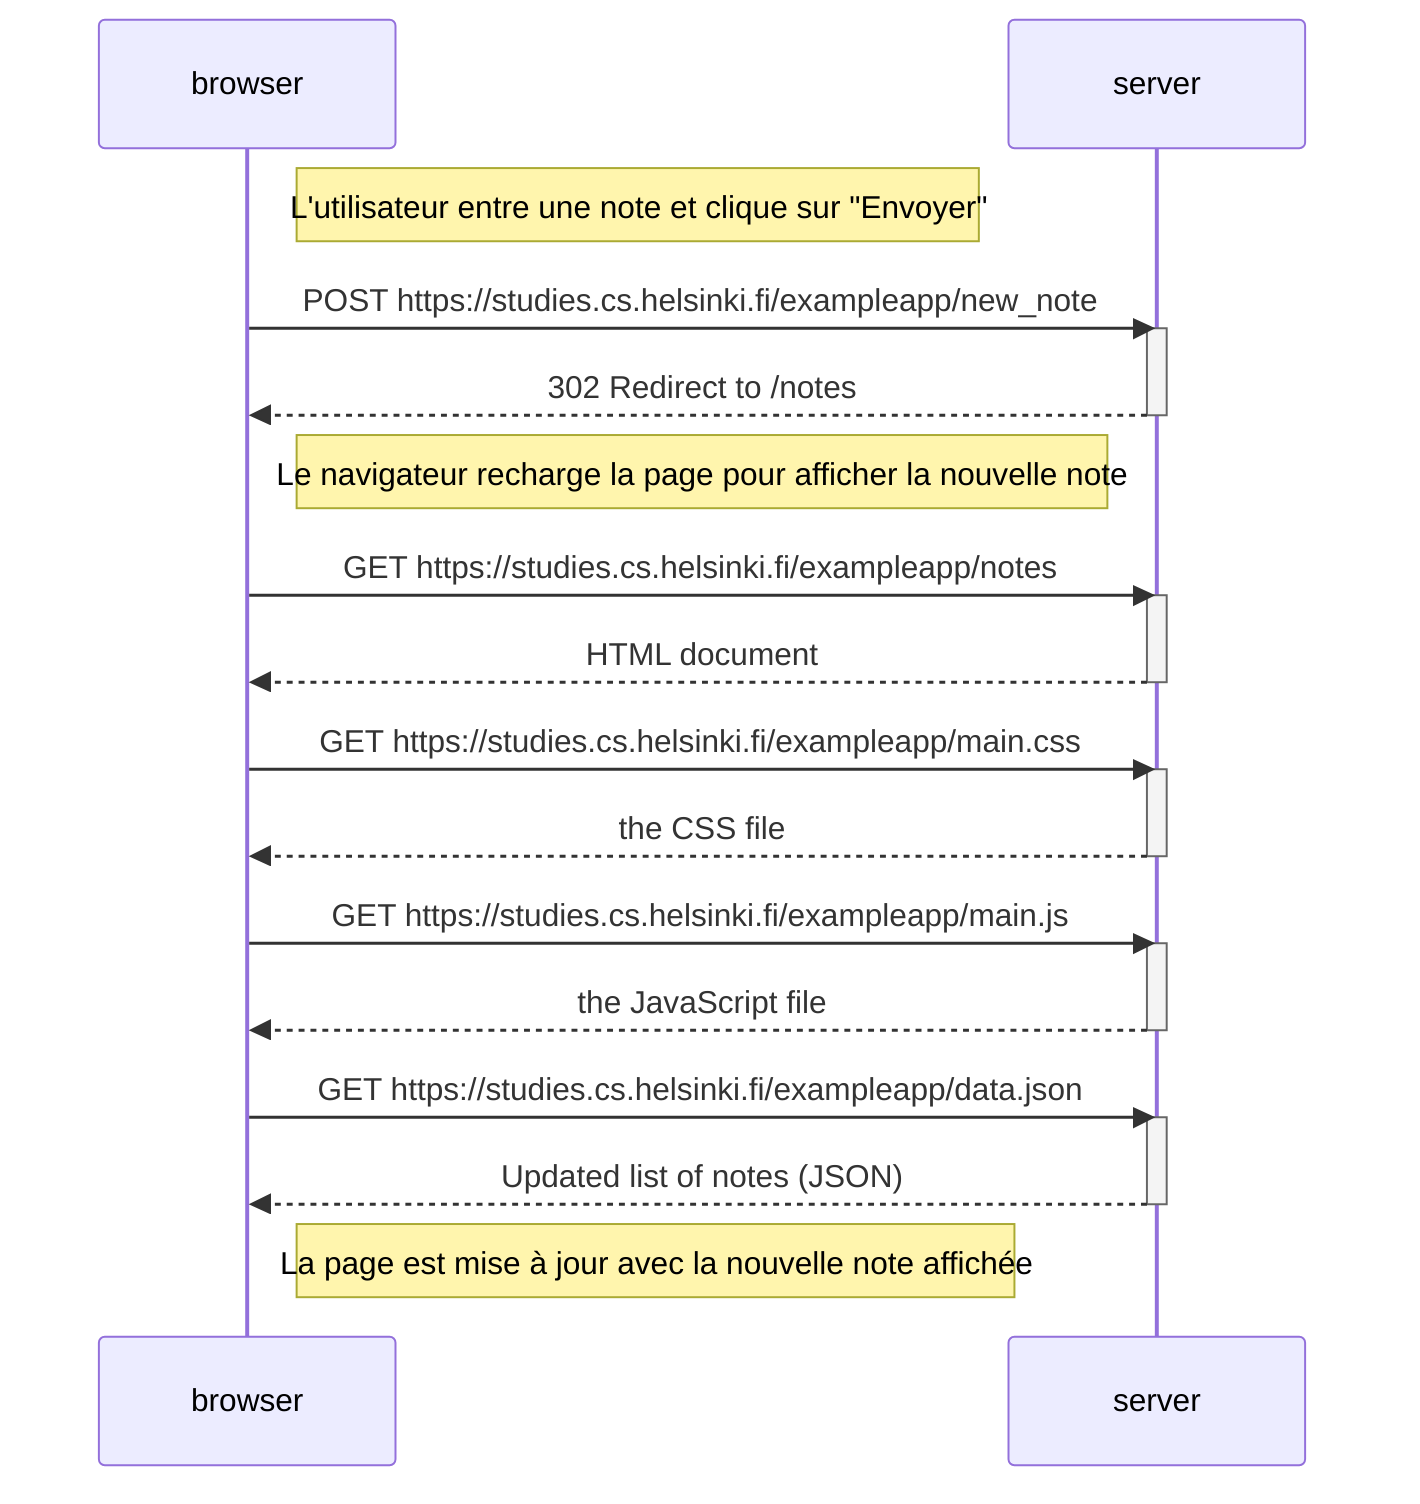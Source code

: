 sequenceDiagram
    participant browser
    participant server

    Note right of browser: L'utilisateur entre une note et clique sur "Envoyer"
    browser->>server: POST https://studies.cs.helsinki.fi/exampleapp/new_note
    activate server
    server-->>browser: 302 Redirect to /notes
    deactivate server

    Note right of browser: Le navigateur recharge la page pour afficher la nouvelle note

    browser->>server: GET https://studies.cs.helsinki.fi/exampleapp/notes
    activate server
    server-->>browser: HTML document
    deactivate server

    browser->>server: GET https://studies.cs.helsinki.fi/exampleapp/main.css
    activate server
    server-->>browser: the CSS file
    deactivate server

    browser->>server: GET https://studies.cs.helsinki.fi/exampleapp/main.js
    activate server
    server-->>browser: the JavaScript file
    deactivate server

    browser->>server: GET https://studies.cs.helsinki.fi/exampleapp/data.json
    activate server
    server-->>browser: Updated list of notes (JSON)
    deactivate server

    Note right of browser: La page est mise à jour avec la nouvelle note affichée